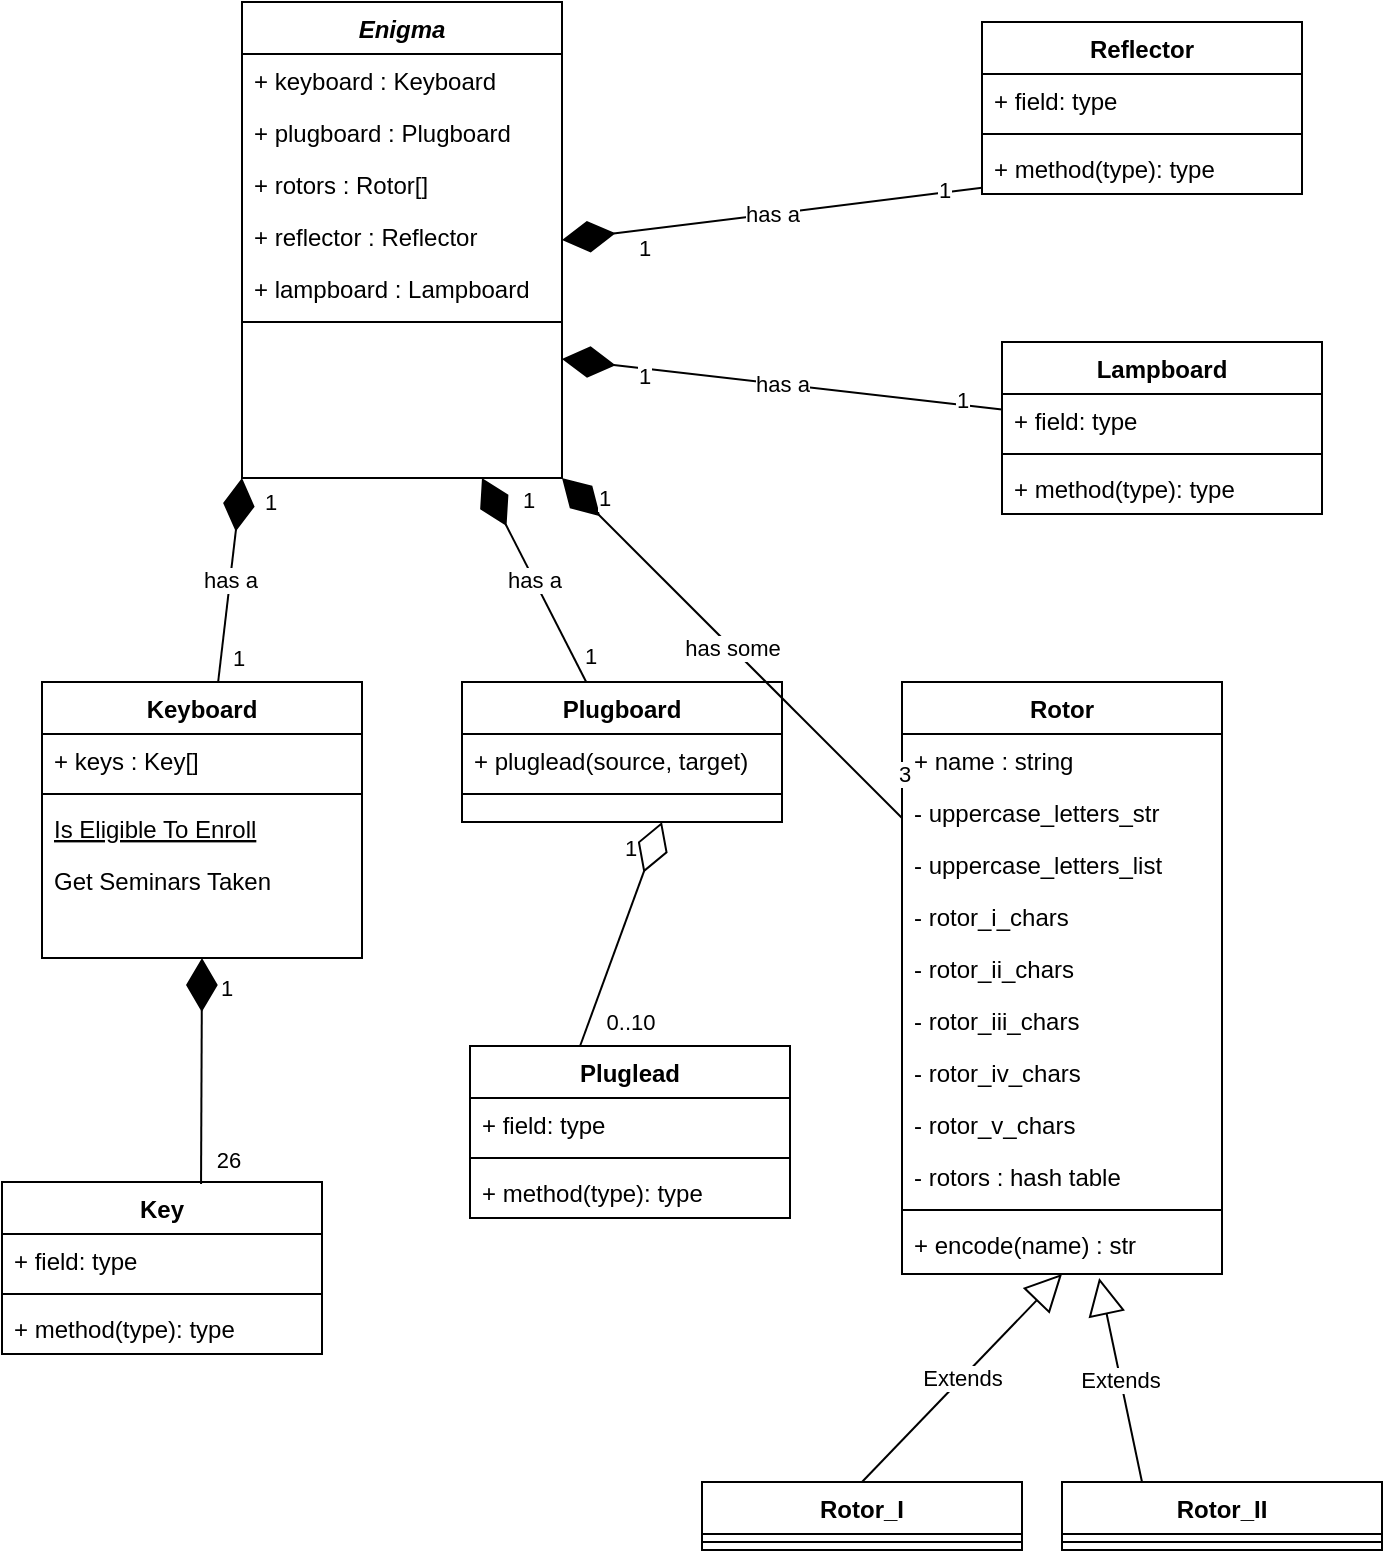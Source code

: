 <mxfile version="16.5.3" type="github">
  <diagram id="C5RBs43oDa-KdzZeNtuy" name="Page-1">
    <mxGraphModel dx="808" dy="648" grid="1" gridSize="10" guides="1" tooltips="1" connect="1" arrows="1" fold="1" page="1" pageScale="1" pageWidth="827" pageHeight="1169" math="0" shadow="0">
      <root>
        <mxCell id="WIyWlLk6GJQsqaUBKTNV-0" />
        <mxCell id="WIyWlLk6GJQsqaUBKTNV-1" parent="WIyWlLk6GJQsqaUBKTNV-0" />
        <mxCell id="zkfFHV4jXpPFQw0GAbJ--0" value="Enigma" style="swimlane;fontStyle=3;align=center;verticalAlign=top;childLayout=stackLayout;horizontal=1;startSize=26;horizontalStack=0;resizeParent=1;resizeLast=0;collapsible=1;marginBottom=0;rounded=0;shadow=0;strokeWidth=1;" parent="WIyWlLk6GJQsqaUBKTNV-1" vertex="1">
          <mxGeometry x="220" y="20" width="160" height="238" as="geometry">
            <mxRectangle x="230" y="140" width="160" height="26" as="alternateBounds" />
          </mxGeometry>
        </mxCell>
        <mxCell id="zkfFHV4jXpPFQw0GAbJ--1" value="+ keyboard : Keyboard" style="text;align=left;verticalAlign=top;spacingLeft=4;spacingRight=4;overflow=hidden;rotatable=0;points=[[0,0.5],[1,0.5]];portConstraint=eastwest;" parent="zkfFHV4jXpPFQw0GAbJ--0" vertex="1">
          <mxGeometry y="26" width="160" height="26" as="geometry" />
        </mxCell>
        <mxCell id="zkfFHV4jXpPFQw0GAbJ--2" value="+ plugboard : Plugboard" style="text;align=left;verticalAlign=top;spacingLeft=4;spacingRight=4;overflow=hidden;rotatable=0;points=[[0,0.5],[1,0.5]];portConstraint=eastwest;rounded=0;shadow=0;html=0;" parent="zkfFHV4jXpPFQw0GAbJ--0" vertex="1">
          <mxGeometry y="52" width="160" height="26" as="geometry" />
        </mxCell>
        <mxCell id="zkfFHV4jXpPFQw0GAbJ--3" value="+ rotors : Rotor[]&#xa;" style="text;align=left;verticalAlign=top;spacingLeft=4;spacingRight=4;overflow=hidden;rotatable=0;points=[[0,0.5],[1,0.5]];portConstraint=eastwest;rounded=0;shadow=0;html=0;" parent="zkfFHV4jXpPFQw0GAbJ--0" vertex="1">
          <mxGeometry y="78" width="160" height="26" as="geometry" />
        </mxCell>
        <mxCell id="6RuDpDcMz23i_QIUr--P-40" value="+ reflector : Reflector&#xa;" style="text;align=left;verticalAlign=top;spacingLeft=4;spacingRight=4;overflow=hidden;rotatable=0;points=[[0,0.5],[1,0.5]];portConstraint=eastwest;rounded=0;shadow=0;html=0;" vertex="1" parent="zkfFHV4jXpPFQw0GAbJ--0">
          <mxGeometry y="104" width="160" height="26" as="geometry" />
        </mxCell>
        <mxCell id="6RuDpDcMz23i_QIUr--P-41" value="+ lampboard : Lampboard&#xa;" style="text;align=left;verticalAlign=top;spacingLeft=4;spacingRight=4;overflow=hidden;rotatable=0;points=[[0,0.5],[1,0.5]];portConstraint=eastwest;rounded=0;shadow=0;html=0;" vertex="1" parent="zkfFHV4jXpPFQw0GAbJ--0">
          <mxGeometry y="130" width="160" height="26" as="geometry" />
        </mxCell>
        <mxCell id="zkfFHV4jXpPFQw0GAbJ--4" value="" style="line;html=1;strokeWidth=1;align=left;verticalAlign=middle;spacingTop=-1;spacingLeft=3;spacingRight=3;rotatable=0;labelPosition=right;points=[];portConstraint=eastwest;" parent="zkfFHV4jXpPFQw0GAbJ--0" vertex="1">
          <mxGeometry y="156" width="160" height="8" as="geometry" />
        </mxCell>
        <mxCell id="zkfFHV4jXpPFQw0GAbJ--6" value="Keyboard" style="swimlane;fontStyle=1;align=center;verticalAlign=top;childLayout=stackLayout;horizontal=1;startSize=26;horizontalStack=0;resizeParent=1;resizeLast=0;collapsible=1;marginBottom=0;rounded=0;shadow=0;strokeWidth=1;" parent="WIyWlLk6GJQsqaUBKTNV-1" vertex="1">
          <mxGeometry x="120" y="360" width="160" height="138" as="geometry">
            <mxRectangle x="120" y="360" width="160" height="26" as="alternateBounds" />
          </mxGeometry>
        </mxCell>
        <mxCell id="zkfFHV4jXpPFQw0GAbJ--7" value="+ keys : Key[]" style="text;align=left;verticalAlign=top;spacingLeft=4;spacingRight=4;overflow=hidden;rotatable=0;points=[[0,0.5],[1,0.5]];portConstraint=eastwest;" parent="zkfFHV4jXpPFQw0GAbJ--6" vertex="1">
          <mxGeometry y="26" width="160" height="26" as="geometry" />
        </mxCell>
        <mxCell id="zkfFHV4jXpPFQw0GAbJ--9" value="" style="line;html=1;strokeWidth=1;align=left;verticalAlign=middle;spacingTop=-1;spacingLeft=3;spacingRight=3;rotatable=0;labelPosition=right;points=[];portConstraint=eastwest;" parent="zkfFHV4jXpPFQw0GAbJ--6" vertex="1">
          <mxGeometry y="52" width="160" height="8" as="geometry" />
        </mxCell>
        <mxCell id="zkfFHV4jXpPFQw0GAbJ--10" value="Is Eligible To Enroll" style="text;align=left;verticalAlign=top;spacingLeft=4;spacingRight=4;overflow=hidden;rotatable=0;points=[[0,0.5],[1,0.5]];portConstraint=eastwest;fontStyle=4" parent="zkfFHV4jXpPFQw0GAbJ--6" vertex="1">
          <mxGeometry y="60" width="160" height="26" as="geometry" />
        </mxCell>
        <mxCell id="zkfFHV4jXpPFQw0GAbJ--11" value="Get Seminars Taken" style="text;align=left;verticalAlign=top;spacingLeft=4;spacingRight=4;overflow=hidden;rotatable=0;points=[[0,0.5],[1,0.5]];portConstraint=eastwest;" parent="zkfFHV4jXpPFQw0GAbJ--6" vertex="1">
          <mxGeometry y="86" width="160" height="26" as="geometry" />
        </mxCell>
        <mxCell id="zkfFHV4jXpPFQw0GAbJ--13" value="Plugboard" style="swimlane;fontStyle=1;align=center;verticalAlign=top;childLayout=stackLayout;horizontal=1;startSize=26;horizontalStack=0;resizeParent=1;resizeLast=0;collapsible=1;marginBottom=0;rounded=0;shadow=0;strokeWidth=1;" parent="WIyWlLk6GJQsqaUBKTNV-1" vertex="1">
          <mxGeometry x="330" y="360" width="160" height="70" as="geometry">
            <mxRectangle x="340" y="380" width="170" height="26" as="alternateBounds" />
          </mxGeometry>
        </mxCell>
        <mxCell id="zkfFHV4jXpPFQw0GAbJ--14" value="+ pluglead(source, target)" style="text;align=left;verticalAlign=top;spacingLeft=4;spacingRight=4;overflow=hidden;rotatable=0;points=[[0,0.5],[1,0.5]];portConstraint=eastwest;" parent="zkfFHV4jXpPFQw0GAbJ--13" vertex="1">
          <mxGeometry y="26" width="160" height="26" as="geometry" />
        </mxCell>
        <mxCell id="zkfFHV4jXpPFQw0GAbJ--15" value="" style="line;html=1;strokeWidth=1;align=left;verticalAlign=middle;spacingTop=-1;spacingLeft=3;spacingRight=3;rotatable=0;labelPosition=right;points=[];portConstraint=eastwest;" parent="zkfFHV4jXpPFQw0GAbJ--13" vertex="1">
          <mxGeometry y="52" width="160" height="8" as="geometry" />
        </mxCell>
        <mxCell id="6RuDpDcMz23i_QIUr--P-1" value="has a" style="endArrow=diamondThin;endFill=1;endSize=24;html=1;rounded=0;entryX=0;entryY=1;entryDx=0;entryDy=0;" edge="1" parent="WIyWlLk6GJQsqaUBKTNV-1" source="zkfFHV4jXpPFQw0GAbJ--6" target="zkfFHV4jXpPFQw0GAbJ--0">
          <mxGeometry width="160" relative="1" as="geometry">
            <mxPoint x="150" y="310" as="sourcePoint" />
            <mxPoint x="490" y="310" as="targetPoint" />
          </mxGeometry>
        </mxCell>
        <mxCell id="6RuDpDcMz23i_QIUr--P-3" value="1" style="edgeLabel;html=1;align=center;verticalAlign=middle;resizable=0;points=[];" vertex="1" connectable="0" parent="6RuDpDcMz23i_QIUr--P-1">
          <mxGeometry x="-0.759" y="-2" relative="1" as="geometry">
            <mxPoint x="6" as="offset" />
          </mxGeometry>
        </mxCell>
        <mxCell id="6RuDpDcMz23i_QIUr--P-30" value="1" style="edgeLabel;html=1;align=center;verticalAlign=middle;resizable=0;points=[];" vertex="1" connectable="0" parent="6RuDpDcMz23i_QIUr--P-1">
          <mxGeometry x="0.768" y="-4" relative="1" as="geometry">
            <mxPoint x="11" as="offset" />
          </mxGeometry>
        </mxCell>
        <mxCell id="6RuDpDcMz23i_QIUr--P-4" value="has a" style="endArrow=diamondThin;endFill=1;endSize=24;html=1;rounded=0;entryX=0.75;entryY=1;entryDx=0;entryDy=0;" edge="1" parent="WIyWlLk6GJQsqaUBKTNV-1" source="zkfFHV4jXpPFQw0GAbJ--13" target="zkfFHV4jXpPFQw0GAbJ--0">
          <mxGeometry width="160" relative="1" as="geometry">
            <mxPoint x="450" y="350" as="sourcePoint" />
            <mxPoint x="316.08" y="268" as="targetPoint" />
          </mxGeometry>
        </mxCell>
        <mxCell id="6RuDpDcMz23i_QIUr--P-5" value="1" style="edgeLabel;html=1;align=center;verticalAlign=middle;resizable=0;points=[];" vertex="1" connectable="0" parent="6RuDpDcMz23i_QIUr--P-4">
          <mxGeometry x="-0.759" y="-2" relative="1" as="geometry">
            <mxPoint x="6" as="offset" />
          </mxGeometry>
        </mxCell>
        <mxCell id="6RuDpDcMz23i_QIUr--P-15" value="1" style="edgeLabel;html=1;align=center;verticalAlign=middle;resizable=0;points=[];" vertex="1" connectable="0" parent="6RuDpDcMz23i_QIUr--P-4">
          <mxGeometry x="0.842" y="6" relative="1" as="geometry">
            <mxPoint x="24" as="offset" />
          </mxGeometry>
        </mxCell>
        <mxCell id="6RuDpDcMz23i_QIUr--P-6" value="Rotor" style="swimlane;fontStyle=1;align=center;verticalAlign=top;childLayout=stackLayout;horizontal=1;startSize=26;horizontalStack=0;resizeParent=1;resizeLast=0;collapsible=1;marginBottom=0;rounded=0;shadow=0;strokeWidth=1;" vertex="1" parent="WIyWlLk6GJQsqaUBKTNV-1">
          <mxGeometry x="550" y="360" width="160" height="296" as="geometry">
            <mxRectangle x="120" y="360" width="160" height="26" as="alternateBounds" />
          </mxGeometry>
        </mxCell>
        <mxCell id="6RuDpDcMz23i_QIUr--P-7" value="+ name : string" style="text;align=left;verticalAlign=top;spacingLeft=4;spacingRight=4;overflow=hidden;rotatable=0;points=[[0,0.5],[1,0.5]];portConstraint=eastwest;" vertex="1" parent="6RuDpDcMz23i_QIUr--P-6">
          <mxGeometry y="26" width="160" height="26" as="geometry" />
        </mxCell>
        <mxCell id="6RuDpDcMz23i_QIUr--P-8" value="- uppercase_letters_str" style="text;align=left;verticalAlign=top;spacingLeft=4;spacingRight=4;overflow=hidden;rotatable=0;points=[[0,0.5],[1,0.5]];portConstraint=eastwest;rounded=0;shadow=0;html=0;" vertex="1" parent="6RuDpDcMz23i_QIUr--P-6">
          <mxGeometry y="52" width="160" height="26" as="geometry" />
        </mxCell>
        <mxCell id="6RuDpDcMz23i_QIUr--P-49" value="- uppercase_letters_list" style="text;align=left;verticalAlign=top;spacingLeft=4;spacingRight=4;overflow=hidden;rotatable=0;points=[[0,0.5],[1,0.5]];portConstraint=eastwest;rounded=0;shadow=0;html=0;" vertex="1" parent="6RuDpDcMz23i_QIUr--P-6">
          <mxGeometry y="78" width="160" height="26" as="geometry" />
        </mxCell>
        <mxCell id="6RuDpDcMz23i_QIUr--P-50" value="- rotor_i_chars" style="text;align=left;verticalAlign=top;spacingLeft=4;spacingRight=4;overflow=hidden;rotatable=0;points=[[0,0.5],[1,0.5]];portConstraint=eastwest;rounded=0;shadow=0;html=0;" vertex="1" parent="6RuDpDcMz23i_QIUr--P-6">
          <mxGeometry y="104" width="160" height="26" as="geometry" />
        </mxCell>
        <mxCell id="6RuDpDcMz23i_QIUr--P-51" value="- rotor_ii_chars" style="text;align=left;verticalAlign=top;spacingLeft=4;spacingRight=4;overflow=hidden;rotatable=0;points=[[0,0.5],[1,0.5]];portConstraint=eastwest;rounded=0;shadow=0;html=0;" vertex="1" parent="6RuDpDcMz23i_QIUr--P-6">
          <mxGeometry y="130" width="160" height="26" as="geometry" />
        </mxCell>
        <mxCell id="6RuDpDcMz23i_QIUr--P-52" value="- rotor_iii_chars" style="text;align=left;verticalAlign=top;spacingLeft=4;spacingRight=4;overflow=hidden;rotatable=0;points=[[0,0.5],[1,0.5]];portConstraint=eastwest;rounded=0;shadow=0;html=0;" vertex="1" parent="6RuDpDcMz23i_QIUr--P-6">
          <mxGeometry y="156" width="160" height="26" as="geometry" />
        </mxCell>
        <mxCell id="6RuDpDcMz23i_QIUr--P-53" value="- rotor_iv_chars" style="text;align=left;verticalAlign=top;spacingLeft=4;spacingRight=4;overflow=hidden;rotatable=0;points=[[0,0.5],[1,0.5]];portConstraint=eastwest;rounded=0;shadow=0;html=0;" vertex="1" parent="6RuDpDcMz23i_QIUr--P-6">
          <mxGeometry y="182" width="160" height="26" as="geometry" />
        </mxCell>
        <mxCell id="6RuDpDcMz23i_QIUr--P-54" value="- rotor_v_chars" style="text;align=left;verticalAlign=top;spacingLeft=4;spacingRight=4;overflow=hidden;rotatable=0;points=[[0,0.5],[1,0.5]];portConstraint=eastwest;rounded=0;shadow=0;html=0;" vertex="1" parent="6RuDpDcMz23i_QIUr--P-6">
          <mxGeometry y="208" width="160" height="26" as="geometry" />
        </mxCell>
        <mxCell id="6RuDpDcMz23i_QIUr--P-55" value="- rotors : hash table" style="text;align=left;verticalAlign=top;spacingLeft=4;spacingRight=4;overflow=hidden;rotatable=0;points=[[0,0.5],[1,0.5]];portConstraint=eastwest;rounded=0;shadow=0;html=0;" vertex="1" parent="6RuDpDcMz23i_QIUr--P-6">
          <mxGeometry y="234" width="160" height="26" as="geometry" />
        </mxCell>
        <mxCell id="6RuDpDcMz23i_QIUr--P-9" value="" style="line;html=1;strokeWidth=1;align=left;verticalAlign=middle;spacingTop=-1;spacingLeft=3;spacingRight=3;rotatable=0;labelPosition=right;points=[];portConstraint=eastwest;" vertex="1" parent="6RuDpDcMz23i_QIUr--P-6">
          <mxGeometry y="260" width="160" height="8" as="geometry" />
        </mxCell>
        <mxCell id="6RuDpDcMz23i_QIUr--P-56" value="+ encode(name) : str" style="text;align=left;verticalAlign=top;spacingLeft=4;spacingRight=4;overflow=hidden;rotatable=0;points=[[0,0.5],[1,0.5]];portConstraint=eastwest;rounded=0;shadow=0;html=0;" vertex="1" parent="6RuDpDcMz23i_QIUr--P-6">
          <mxGeometry y="268" width="160" height="26" as="geometry" />
        </mxCell>
        <mxCell id="6RuDpDcMz23i_QIUr--P-12" value="has some" style="endArrow=diamondThin;endFill=1;endSize=24;html=1;rounded=0;entryX=1;entryY=1;entryDx=0;entryDy=0;" edge="1" parent="WIyWlLk6GJQsqaUBKTNV-1" source="6RuDpDcMz23i_QIUr--P-6" target="zkfFHV4jXpPFQw0GAbJ--0">
          <mxGeometry width="160" relative="1" as="geometry">
            <mxPoint x="420" y="370" as="sourcePoint" />
            <mxPoint x="372" y="150" as="targetPoint" />
          </mxGeometry>
        </mxCell>
        <mxCell id="6RuDpDcMz23i_QIUr--P-13" value="3" style="edgeLabel;html=1;align=center;verticalAlign=middle;resizable=0;points=[];" vertex="1" connectable="0" parent="6RuDpDcMz23i_QIUr--P-12">
          <mxGeometry x="-0.759" y="-2" relative="1" as="geometry">
            <mxPoint x="20" as="offset" />
          </mxGeometry>
        </mxCell>
        <mxCell id="6RuDpDcMz23i_QIUr--P-14" value="1" style="edgeLabel;html=1;align=center;verticalAlign=middle;resizable=0;points=[];" vertex="1" connectable="0" parent="6RuDpDcMz23i_QIUr--P-12">
          <mxGeometry x="0.775" y="-3" relative="1" as="geometry">
            <mxPoint y="-7" as="offset" />
          </mxGeometry>
        </mxCell>
        <mxCell id="6RuDpDcMz23i_QIUr--P-16" value="Reflector" style="swimlane;fontStyle=1;align=center;verticalAlign=top;childLayout=stackLayout;horizontal=1;startSize=26;horizontalStack=0;resizeParent=1;resizeParentMax=0;resizeLast=0;collapsible=1;marginBottom=0;" vertex="1" parent="WIyWlLk6GJQsqaUBKTNV-1">
          <mxGeometry x="590" y="30" width="160" height="86" as="geometry" />
        </mxCell>
        <mxCell id="6RuDpDcMz23i_QIUr--P-17" value="+ field: type" style="text;strokeColor=none;fillColor=none;align=left;verticalAlign=top;spacingLeft=4;spacingRight=4;overflow=hidden;rotatable=0;points=[[0,0.5],[1,0.5]];portConstraint=eastwest;" vertex="1" parent="6RuDpDcMz23i_QIUr--P-16">
          <mxGeometry y="26" width="160" height="26" as="geometry" />
        </mxCell>
        <mxCell id="6RuDpDcMz23i_QIUr--P-18" value="" style="line;strokeWidth=1;fillColor=none;align=left;verticalAlign=middle;spacingTop=-1;spacingLeft=3;spacingRight=3;rotatable=0;labelPosition=right;points=[];portConstraint=eastwest;" vertex="1" parent="6RuDpDcMz23i_QIUr--P-16">
          <mxGeometry y="52" width="160" height="8" as="geometry" />
        </mxCell>
        <mxCell id="6RuDpDcMz23i_QIUr--P-19" value="+ method(type): type" style="text;strokeColor=none;fillColor=none;align=left;verticalAlign=top;spacingLeft=4;spacingRight=4;overflow=hidden;rotatable=0;points=[[0,0.5],[1,0.5]];portConstraint=eastwest;" vertex="1" parent="6RuDpDcMz23i_QIUr--P-16">
          <mxGeometry y="60" width="160" height="26" as="geometry" />
        </mxCell>
        <mxCell id="6RuDpDcMz23i_QIUr--P-20" value="Lampboard" style="swimlane;fontStyle=1;align=center;verticalAlign=top;childLayout=stackLayout;horizontal=1;startSize=26;horizontalStack=0;resizeParent=1;resizeParentMax=0;resizeLast=0;collapsible=1;marginBottom=0;" vertex="1" parent="WIyWlLk6GJQsqaUBKTNV-1">
          <mxGeometry x="600" y="190" width="160" height="86" as="geometry" />
        </mxCell>
        <mxCell id="6RuDpDcMz23i_QIUr--P-21" value="+ field: type" style="text;strokeColor=none;fillColor=none;align=left;verticalAlign=top;spacingLeft=4;spacingRight=4;overflow=hidden;rotatable=0;points=[[0,0.5],[1,0.5]];portConstraint=eastwest;" vertex="1" parent="6RuDpDcMz23i_QIUr--P-20">
          <mxGeometry y="26" width="160" height="26" as="geometry" />
        </mxCell>
        <mxCell id="6RuDpDcMz23i_QIUr--P-22" value="" style="line;strokeWidth=1;fillColor=none;align=left;verticalAlign=middle;spacingTop=-1;spacingLeft=3;spacingRight=3;rotatable=0;labelPosition=right;points=[];portConstraint=eastwest;" vertex="1" parent="6RuDpDcMz23i_QIUr--P-20">
          <mxGeometry y="52" width="160" height="8" as="geometry" />
        </mxCell>
        <mxCell id="6RuDpDcMz23i_QIUr--P-23" value="+ method(type): type" style="text;strokeColor=none;fillColor=none;align=left;verticalAlign=top;spacingLeft=4;spacingRight=4;overflow=hidden;rotatable=0;points=[[0,0.5],[1,0.5]];portConstraint=eastwest;" vertex="1" parent="6RuDpDcMz23i_QIUr--P-20">
          <mxGeometry y="60" width="160" height="26" as="geometry" />
        </mxCell>
        <mxCell id="6RuDpDcMz23i_QIUr--P-24" value="has a" style="endArrow=diamondThin;endFill=1;endSize=24;html=1;rounded=0;entryX=1;entryY=0.5;entryDx=0;entryDy=0;" edge="1" parent="WIyWlLk6GJQsqaUBKTNV-1" source="6RuDpDcMz23i_QIUr--P-19" target="zkfFHV4jXpPFQw0GAbJ--0">
          <mxGeometry width="160" relative="1" as="geometry">
            <mxPoint x="420" y="370" as="sourcePoint" />
            <mxPoint x="350" y="268" as="targetPoint" />
          </mxGeometry>
        </mxCell>
        <mxCell id="6RuDpDcMz23i_QIUr--P-25" value="1" style="edgeLabel;html=1;align=center;verticalAlign=middle;resizable=0;points=[];" vertex="1" connectable="0" parent="6RuDpDcMz23i_QIUr--P-24">
          <mxGeometry x="-0.759" y="-2" relative="1" as="geometry">
            <mxPoint x="6" as="offset" />
          </mxGeometry>
        </mxCell>
        <mxCell id="6RuDpDcMz23i_QIUr--P-26" value="1" style="edgeLabel;html=1;align=center;verticalAlign=middle;resizable=0;points=[];" vertex="1" connectable="0" parent="6RuDpDcMz23i_QIUr--P-24">
          <mxGeometry x="0.842" y="6" relative="1" as="geometry">
            <mxPoint x="24" as="offset" />
          </mxGeometry>
        </mxCell>
        <mxCell id="6RuDpDcMz23i_QIUr--P-27" value="has a" style="endArrow=diamondThin;endFill=1;endSize=24;html=1;rounded=0;entryX=1;entryY=0.75;entryDx=0;entryDy=0;" edge="1" parent="WIyWlLk6GJQsqaUBKTNV-1" source="6RuDpDcMz23i_QIUr--P-20" target="zkfFHV4jXpPFQw0GAbJ--0">
          <mxGeometry width="160" relative="1" as="geometry">
            <mxPoint x="460" y="150.867" as="sourcePoint" />
            <mxPoint x="390" y="149" as="targetPoint" />
          </mxGeometry>
        </mxCell>
        <mxCell id="6RuDpDcMz23i_QIUr--P-28" value="1" style="edgeLabel;html=1;align=center;verticalAlign=middle;resizable=0;points=[];" vertex="1" connectable="0" parent="6RuDpDcMz23i_QIUr--P-27">
          <mxGeometry x="-0.759" y="-2" relative="1" as="geometry">
            <mxPoint x="6" as="offset" />
          </mxGeometry>
        </mxCell>
        <mxCell id="6RuDpDcMz23i_QIUr--P-29" value="1" style="edgeLabel;html=1;align=center;verticalAlign=middle;resizable=0;points=[];" vertex="1" connectable="0" parent="6RuDpDcMz23i_QIUr--P-27">
          <mxGeometry x="0.842" y="6" relative="1" as="geometry">
            <mxPoint x="24" as="offset" />
          </mxGeometry>
        </mxCell>
        <mxCell id="6RuDpDcMz23i_QIUr--P-31" value="Pluglead" style="swimlane;fontStyle=1;align=center;verticalAlign=top;childLayout=stackLayout;horizontal=1;startSize=26;horizontalStack=0;resizeParent=1;resizeParentMax=0;resizeLast=0;collapsible=1;marginBottom=0;" vertex="1" parent="WIyWlLk6GJQsqaUBKTNV-1">
          <mxGeometry x="334" y="542" width="160" height="86" as="geometry" />
        </mxCell>
        <mxCell id="6RuDpDcMz23i_QIUr--P-32" value="+ field: type" style="text;strokeColor=none;fillColor=none;align=left;verticalAlign=top;spacingLeft=4;spacingRight=4;overflow=hidden;rotatable=0;points=[[0,0.5],[1,0.5]];portConstraint=eastwest;" vertex="1" parent="6RuDpDcMz23i_QIUr--P-31">
          <mxGeometry y="26" width="160" height="26" as="geometry" />
        </mxCell>
        <mxCell id="6RuDpDcMz23i_QIUr--P-33" value="" style="line;strokeWidth=1;fillColor=none;align=left;verticalAlign=middle;spacingTop=-1;spacingLeft=3;spacingRight=3;rotatable=0;labelPosition=right;points=[];portConstraint=eastwest;" vertex="1" parent="6RuDpDcMz23i_QIUr--P-31">
          <mxGeometry y="52" width="160" height="8" as="geometry" />
        </mxCell>
        <mxCell id="6RuDpDcMz23i_QIUr--P-34" value="+ method(type): type" style="text;strokeColor=none;fillColor=none;align=left;verticalAlign=top;spacingLeft=4;spacingRight=4;overflow=hidden;rotatable=0;points=[[0,0.5],[1,0.5]];portConstraint=eastwest;" vertex="1" parent="6RuDpDcMz23i_QIUr--P-31">
          <mxGeometry y="60" width="160" height="26" as="geometry" />
        </mxCell>
        <mxCell id="6RuDpDcMz23i_QIUr--P-36" value="" style="endArrow=diamondThin;endFill=0;endSize=24;html=1;rounded=0;exitX=0.344;exitY=0;exitDx=0;exitDy=0;exitPerimeter=0;" edge="1" parent="WIyWlLk6GJQsqaUBKTNV-1" source="6RuDpDcMz23i_QIUr--P-31">
          <mxGeometry width="160" relative="1" as="geometry">
            <mxPoint x="340" y="450" as="sourcePoint" />
            <mxPoint x="430" y="430" as="targetPoint" />
          </mxGeometry>
        </mxCell>
        <mxCell id="6RuDpDcMz23i_QIUr--P-37" value="1" style="edgeLabel;html=1;align=center;verticalAlign=middle;resizable=0;points=[];" vertex="1" connectable="0" parent="6RuDpDcMz23i_QIUr--P-36">
          <mxGeometry x="0.772" y="-1" relative="1" as="geometry">
            <mxPoint x="-12" y="-1" as="offset" />
          </mxGeometry>
        </mxCell>
        <mxCell id="6RuDpDcMz23i_QIUr--P-38" value="0..10" style="edgeLabel;html=1;align=center;verticalAlign=middle;resizable=0;points=[];" vertex="1" connectable="0" parent="6RuDpDcMz23i_QIUr--P-36">
          <mxGeometry x="-0.655" y="-1" relative="1" as="geometry">
            <mxPoint x="17" y="7" as="offset" />
          </mxGeometry>
        </mxCell>
        <mxCell id="6RuDpDcMz23i_QIUr--P-42" value="Key" style="swimlane;fontStyle=1;align=center;verticalAlign=top;childLayout=stackLayout;horizontal=1;startSize=26;horizontalStack=0;resizeParent=1;resizeParentMax=0;resizeLast=0;collapsible=1;marginBottom=0;" vertex="1" parent="WIyWlLk6GJQsqaUBKTNV-1">
          <mxGeometry x="100" y="610" width="160" height="86" as="geometry" />
        </mxCell>
        <mxCell id="6RuDpDcMz23i_QIUr--P-43" value="+ field: type" style="text;strokeColor=none;fillColor=none;align=left;verticalAlign=top;spacingLeft=4;spacingRight=4;overflow=hidden;rotatable=0;points=[[0,0.5],[1,0.5]];portConstraint=eastwest;" vertex="1" parent="6RuDpDcMz23i_QIUr--P-42">
          <mxGeometry y="26" width="160" height="26" as="geometry" />
        </mxCell>
        <mxCell id="6RuDpDcMz23i_QIUr--P-44" value="" style="line;strokeWidth=1;fillColor=none;align=left;verticalAlign=middle;spacingTop=-1;spacingLeft=3;spacingRight=3;rotatable=0;labelPosition=right;points=[];portConstraint=eastwest;" vertex="1" parent="6RuDpDcMz23i_QIUr--P-42">
          <mxGeometry y="52" width="160" height="8" as="geometry" />
        </mxCell>
        <mxCell id="6RuDpDcMz23i_QIUr--P-45" value="+ method(type): type" style="text;strokeColor=none;fillColor=none;align=left;verticalAlign=top;spacingLeft=4;spacingRight=4;overflow=hidden;rotatable=0;points=[[0,0.5],[1,0.5]];portConstraint=eastwest;" vertex="1" parent="6RuDpDcMz23i_QIUr--P-42">
          <mxGeometry y="60" width="160" height="26" as="geometry" />
        </mxCell>
        <mxCell id="6RuDpDcMz23i_QIUr--P-46" value="" style="endArrow=diamondThin;endFill=1;endSize=24;html=1;rounded=0;entryX=0.5;entryY=1;entryDx=0;entryDy=0;exitX=0.622;exitY=0.012;exitDx=0;exitDy=0;exitPerimeter=0;" edge="1" parent="WIyWlLk6GJQsqaUBKTNV-1" source="6RuDpDcMz23i_QIUr--P-42" target="zkfFHV4jXpPFQw0GAbJ--6">
          <mxGeometry width="160" relative="1" as="geometry">
            <mxPoint x="500" y="390" as="sourcePoint" />
            <mxPoint x="660" y="390" as="targetPoint" />
          </mxGeometry>
        </mxCell>
        <mxCell id="6RuDpDcMz23i_QIUr--P-47" value="1" style="edgeLabel;html=1;align=center;verticalAlign=middle;resizable=0;points=[];" vertex="1" connectable="0" parent="6RuDpDcMz23i_QIUr--P-46">
          <mxGeometry x="0.745" y="-2" relative="1" as="geometry">
            <mxPoint x="10" as="offset" />
          </mxGeometry>
        </mxCell>
        <mxCell id="6RuDpDcMz23i_QIUr--P-48" value="26" style="edgeLabel;html=1;align=center;verticalAlign=middle;resizable=0;points=[];" vertex="1" connectable="0" parent="6RuDpDcMz23i_QIUr--P-46">
          <mxGeometry x="-0.776" y="-2" relative="1" as="geometry">
            <mxPoint x="11" as="offset" />
          </mxGeometry>
        </mxCell>
        <mxCell id="6RuDpDcMz23i_QIUr--P-57" value="Rotor_I" style="swimlane;fontStyle=1;align=center;verticalAlign=top;childLayout=stackLayout;horizontal=1;startSize=26;horizontalStack=0;resizeParent=1;resizeParentMax=0;resizeLast=0;collapsible=1;marginBottom=0;" vertex="1" parent="WIyWlLk6GJQsqaUBKTNV-1">
          <mxGeometry x="450" y="760" width="160" height="34" as="geometry" />
        </mxCell>
        <mxCell id="6RuDpDcMz23i_QIUr--P-59" value="" style="line;strokeWidth=1;fillColor=none;align=left;verticalAlign=middle;spacingTop=-1;spacingLeft=3;spacingRight=3;rotatable=0;labelPosition=right;points=[];portConstraint=eastwest;" vertex="1" parent="6RuDpDcMz23i_QIUr--P-57">
          <mxGeometry y="26" width="160" height="8" as="geometry" />
        </mxCell>
        <mxCell id="6RuDpDcMz23i_QIUr--P-61" value="Extends" style="endArrow=block;endSize=16;endFill=0;html=1;rounded=0;entryX=0.5;entryY=1;entryDx=0;entryDy=0;exitX=0.5;exitY=0;exitDx=0;exitDy=0;" edge="1" parent="WIyWlLk6GJQsqaUBKTNV-1" source="6RuDpDcMz23i_QIUr--P-57" target="6RuDpDcMz23i_QIUr--P-6">
          <mxGeometry width="160" relative="1" as="geometry">
            <mxPoint x="360" y="610" as="sourcePoint" />
            <mxPoint x="520" y="610" as="targetPoint" />
          </mxGeometry>
        </mxCell>
        <mxCell id="6RuDpDcMz23i_QIUr--P-62" value="Rotor_II" style="swimlane;fontStyle=1;align=center;verticalAlign=top;childLayout=stackLayout;horizontal=1;startSize=26;horizontalStack=0;resizeParent=1;resizeParentMax=0;resizeLast=0;collapsible=1;marginBottom=0;" vertex="1" parent="WIyWlLk6GJQsqaUBKTNV-1">
          <mxGeometry x="630" y="760" width="160" height="34" as="geometry" />
        </mxCell>
        <mxCell id="6RuDpDcMz23i_QIUr--P-63" value="" style="line;strokeWidth=1;fillColor=none;align=left;verticalAlign=middle;spacingTop=-1;spacingLeft=3;spacingRight=3;rotatable=0;labelPosition=right;points=[];portConstraint=eastwest;" vertex="1" parent="6RuDpDcMz23i_QIUr--P-62">
          <mxGeometry y="26" width="160" height="8" as="geometry" />
        </mxCell>
        <mxCell id="6RuDpDcMz23i_QIUr--P-64" value="Extends" style="endArrow=block;endSize=16;endFill=0;html=1;rounded=0;entryX=0.616;entryY=1.154;entryDx=0;entryDy=0;exitX=0.25;exitY=0;exitDx=0;exitDy=0;entryPerimeter=0;" edge="1" parent="WIyWlLk6GJQsqaUBKTNV-1" source="6RuDpDcMz23i_QIUr--P-62" target="6RuDpDcMz23i_QIUr--P-56">
          <mxGeometry width="160" relative="1" as="geometry">
            <mxPoint x="540" y="770" as="sourcePoint" />
            <mxPoint x="640" y="666" as="targetPoint" />
          </mxGeometry>
        </mxCell>
      </root>
    </mxGraphModel>
  </diagram>
</mxfile>
